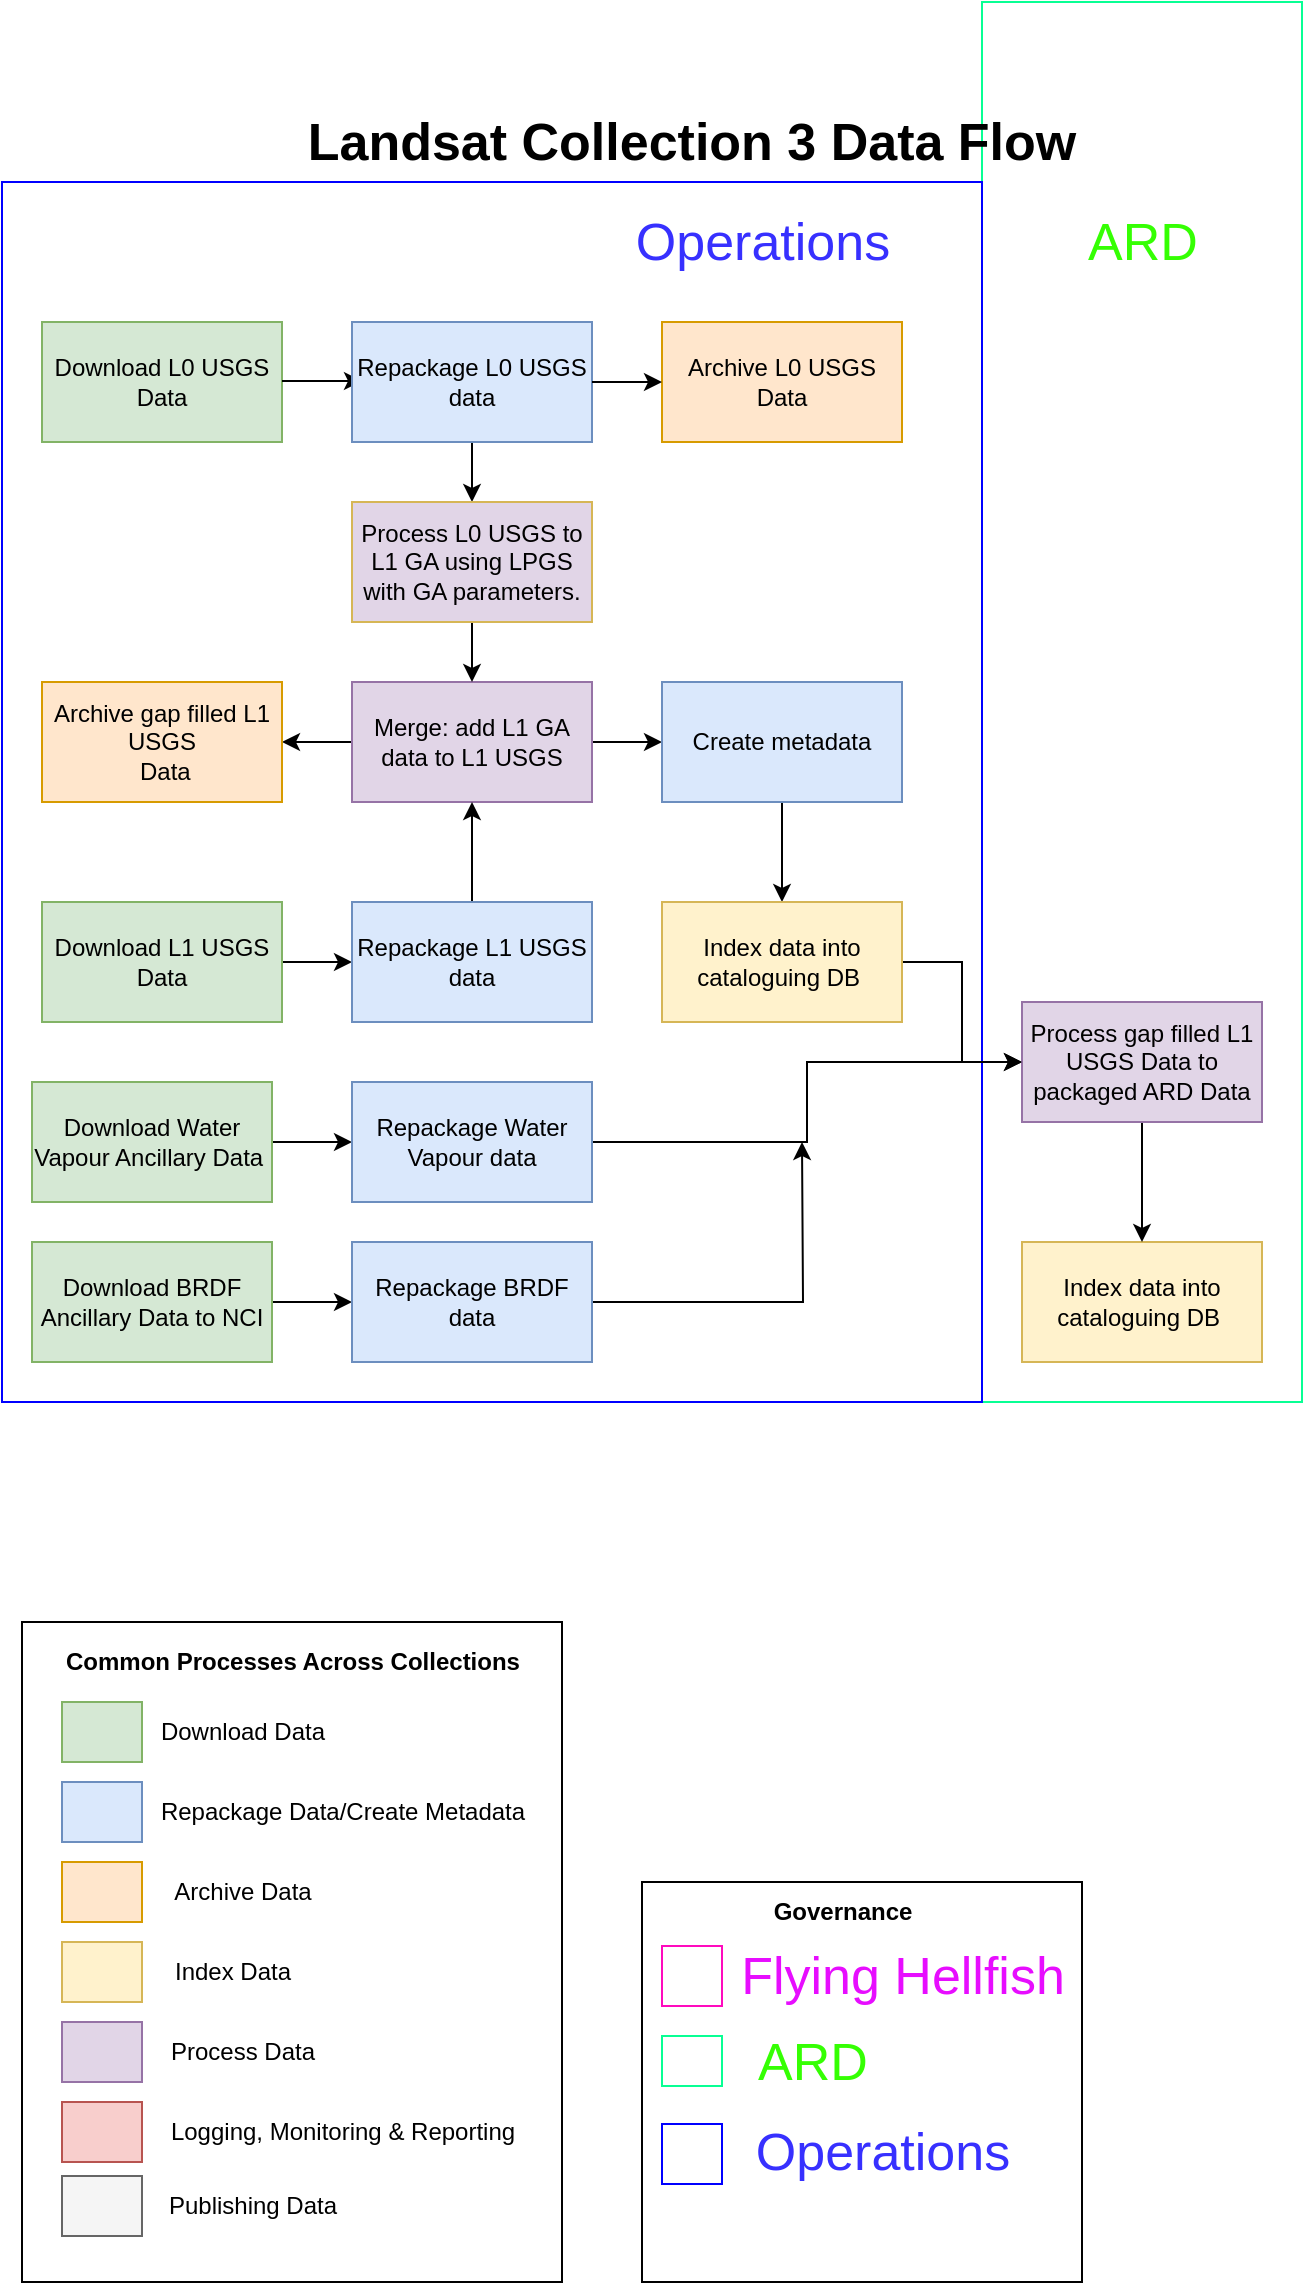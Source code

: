 <mxfile version="13.0.3" type="device"><diagram id="2L8Oo3xiIVleBCv5hXrL" name="Page-1"><mxGraphModel dx="1086" dy="1633" grid="1" gridSize="10" guides="1" tooltips="1" connect="1" arrows="1" fold="1" page="1" pageScale="1" pageWidth="1169" pageHeight="827" math="0" shadow="0"><root><mxCell id="0"/><mxCell id="1" parent="0"/><mxCell id="JFfTzrk-7GzA0J_P_i5j-90" value="" style="rounded=0;whiteSpace=wrap;html=1;labelBackgroundColor=none;fontSize=26;strokeColor=#08FF94;" parent="1" vertex="1"><mxGeometry x="520" y="-340" width="160" height="700" as="geometry"/></mxCell><mxCell id="JFfTzrk-7GzA0J_P_i5j-88" value="" style="rounded=0;whiteSpace=wrap;html=1;labelBackgroundColor=none;fontSize=26;strokeColor=#0000FF;" parent="1" vertex="1"><mxGeometry x="30" y="-250" width="490" height="610" as="geometry"/></mxCell><mxCell id="JFfTzrk-7GzA0J_P_i5j-1" value="Landsat Collection 3 Data Flow" style="text;html=1;strokeColor=none;fillColor=none;align=center;verticalAlign=middle;whiteSpace=wrap;rounded=0;fontStyle=1;fontSize=26;" parent="1" vertex="1"><mxGeometry x="110" y="-280" width="530" height="20" as="geometry"/></mxCell><mxCell id="1PRY0U88CtYkUTZWOUMD-23" style="edgeStyle=orthogonalEdgeStyle;rounded=0;orthogonalLoop=1;jettySize=auto;html=1;" parent="1" source="JFfTzrk-7GzA0J_P_i5j-2" target="JFfTzrk-7GzA0J_P_i5j-4" edge="1"><mxGeometry relative="1" as="geometry"/></mxCell><mxCell id="JFfTzrk-7GzA0J_P_i5j-2" value="Download Water Vapour Ancillary Data&amp;nbsp;" style="rounded=0;whiteSpace=wrap;html=1;fillColor=#d5e8d4;strokeColor=#82b366;" parent="1" vertex="1"><mxGeometry x="45" y="200" width="120" height="60" as="geometry"/></mxCell><mxCell id="1PRY0U88CtYkUTZWOUMD-29" style="edgeStyle=orthogonalEdgeStyle;rounded=0;orthogonalLoop=1;jettySize=auto;html=1;" parent="1" source="JFfTzrk-7GzA0J_P_i5j-4" target="1PRY0U88CtYkUTZWOUMD-13" edge="1"><mxGeometry relative="1" as="geometry"/></mxCell><mxCell id="JFfTzrk-7GzA0J_P_i5j-4" value="Repackage Water Vapour data" style="rounded=0;whiteSpace=wrap;html=1;fillColor=#dae8fc;strokeColor=#6c8ebf;" parent="1" vertex="1"><mxGeometry x="205" y="200" width="120" height="60" as="geometry"/></mxCell><mxCell id="1PRY0U88CtYkUTZWOUMD-17" value="Index data into cataloguing DB&amp;nbsp;" style="rounded=0;whiteSpace=wrap;html=1;fillColor=#fff2cc;strokeColor=#d6b656;" parent="1" vertex="1"><mxGeometry x="540" y="280" width="120" height="60" as="geometry"/></mxCell><mxCell id="1PRY0U88CtYkUTZWOUMD-20" style="edgeStyle=orthogonalEdgeStyle;rounded=0;orthogonalLoop=1;jettySize=auto;html=1;" parent="1" source="JFfTzrk-7GzA0J_P_i5j-17" target="JFfTzrk-7GzA0J_P_i5j-21" edge="1"><mxGeometry relative="1" as="geometry"/></mxCell><mxCell id="JFfTzrk-7GzA0J_P_i5j-17" value="Download BRDF Ancillary Data to NCI" style="rounded=0;whiteSpace=wrap;html=1;fillColor=#d5e8d4;strokeColor=#82b366;" parent="1" vertex="1"><mxGeometry x="45" y="280" width="120" height="60" as="geometry"/></mxCell><mxCell id="1PRY0U88CtYkUTZWOUMD-39" style="edgeStyle=orthogonalEdgeStyle;rounded=0;orthogonalLoop=1;jettySize=auto;html=1;exitX=1;exitY=0.5;exitDx=0;exitDy=0;" parent="1" source="JFfTzrk-7GzA0J_P_i5j-21" edge="1"><mxGeometry relative="1" as="geometry"><mxPoint x="430" y="230" as="targetPoint"/></mxGeometry></mxCell><mxCell id="JFfTzrk-7GzA0J_P_i5j-21" value="Repackage BRDF data" style="rounded=0;whiteSpace=wrap;html=1;fillColor=#dae8fc;strokeColor=#6c8ebf;" parent="1" vertex="1"><mxGeometry x="205" y="280" width="120" height="60" as="geometry"/></mxCell><mxCell id="1PRY0U88CtYkUTZWOUMD-26" style="edgeStyle=orthogonalEdgeStyle;rounded=0;orthogonalLoop=1;jettySize=auto;html=1;" parent="1" source="JFfTzrk-7GzA0J_P_i5j-33" target="JFfTzrk-7GzA0J_P_i5j-79" edge="1"><mxGeometry relative="1" as="geometry"/></mxCell><mxCell id="1PRY0U88CtYkUTZWOUMD-31" style="edgeStyle=orthogonalEdgeStyle;rounded=0;orthogonalLoop=1;jettySize=auto;html=1;" parent="1" source="JFfTzrk-7GzA0J_P_i5j-33" target="1PRY0U88CtYkUTZWOUMD-14" edge="1"><mxGeometry relative="1" as="geometry"/></mxCell><mxCell id="JFfTzrk-7GzA0J_P_i5j-33" value="&lt;span id=&quot;docs-internal-guid-347685b5-7fff-a14c-e350-477d4d46355e&quot;&gt;&lt;span style=&quot;background-color: transparent ; vertical-align: baseline&quot;&gt;&lt;font style=&quot;font-size: 12px&quot;&gt;Merge: add L1 GA data to L1 USGS &lt;/font&gt;&lt;/span&gt;&lt;/span&gt;" style="rounded=0;whiteSpace=wrap;html=1;fillColor=#e1d5e7;strokeColor=#9673a6;" parent="1" vertex="1"><mxGeometry x="205" width="120" height="60" as="geometry"/></mxCell><mxCell id="JFfTzrk-7GzA0J_P_i5j-56" value="" style="rounded=0;whiteSpace=wrap;html=1;labelPosition=center;verticalLabelPosition=middle;align=center;verticalAlign=middle;" parent="1" vertex="1"><mxGeometry x="40" y="470" width="270" height="330" as="geometry"/></mxCell><mxCell id="JFfTzrk-7GzA0J_P_i5j-57" value="Common Processes Across Collections" style="text;html=1;align=center;verticalAlign=middle;resizable=0;points=[];autosize=1;fontStyle=1" parent="1" vertex="1"><mxGeometry x="55" y="480" width="240" height="20" as="geometry"/></mxCell><mxCell id="JFfTzrk-7GzA0J_P_i5j-58" value="" style="rounded=0;whiteSpace=wrap;html=1;labelBackgroundColor=none;fillColor=#d5e8d4;strokeColor=#82b366;" parent="1" vertex="1"><mxGeometry x="60" y="510" width="40" height="30" as="geometry"/></mxCell><mxCell id="JFfTzrk-7GzA0J_P_i5j-59" value="Download Data" style="text;html=1;align=center;verticalAlign=middle;resizable=0;points=[];autosize=1;" parent="1" vertex="1"><mxGeometry x="100" y="515" width="100" height="20" as="geometry"/></mxCell><mxCell id="JFfTzrk-7GzA0J_P_i5j-60" value="" style="rounded=0;whiteSpace=wrap;html=1;fillColor=#dae8fc;strokeColor=#6c8ebf;" parent="1" vertex="1"><mxGeometry x="60" y="550" width="40" height="30" as="geometry"/></mxCell><mxCell id="JFfTzrk-7GzA0J_P_i5j-61" value="Repackage Data/Create Metadata" style="text;html=1;align=center;verticalAlign=middle;resizable=0;points=[];autosize=1;" parent="1" vertex="1"><mxGeometry x="100" y="555" width="200" height="20" as="geometry"/></mxCell><mxCell id="JFfTzrk-7GzA0J_P_i5j-62" value="" style="rounded=0;whiteSpace=wrap;html=1;fillColor=#ffe6cc;strokeColor=#d79b00;" parent="1" vertex="1"><mxGeometry x="60" y="590" width="40" height="30" as="geometry"/></mxCell><mxCell id="JFfTzrk-7GzA0J_P_i5j-63" value="Archive Data" style="text;html=1;align=center;verticalAlign=middle;resizable=0;points=[];autosize=1;" parent="1" vertex="1"><mxGeometry x="110" y="595" width="80" height="20" as="geometry"/></mxCell><mxCell id="JFfTzrk-7GzA0J_P_i5j-64" value="" style="rounded=0;whiteSpace=wrap;html=1;fillColor=#fff2cc;strokeColor=#d6b656;" parent="1" vertex="1"><mxGeometry x="60" y="630" width="40" height="30" as="geometry"/></mxCell><mxCell id="JFfTzrk-7GzA0J_P_i5j-65" value="Index Data" style="text;html=1;align=center;verticalAlign=middle;resizable=0;points=[];autosize=1;" parent="1" vertex="1"><mxGeometry x="110" y="635" width="70" height="20" as="geometry"/></mxCell><mxCell id="JFfTzrk-7GzA0J_P_i5j-66" value="" style="rounded=0;whiteSpace=wrap;html=1;fillColor=#e1d5e7;strokeColor=#9673a6;" parent="1" vertex="1"><mxGeometry x="60" y="670" width="40" height="30" as="geometry"/></mxCell><mxCell id="JFfTzrk-7GzA0J_P_i5j-67" value="Process Data" style="text;html=1;align=center;verticalAlign=middle;resizable=0;points=[];autosize=1;" parent="1" vertex="1"><mxGeometry x="105" y="675" width="90" height="20" as="geometry"/></mxCell><mxCell id="JFfTzrk-7GzA0J_P_i5j-68" value="" style="rounded=0;whiteSpace=wrap;html=1;fillColor=#f8cecc;strokeColor=#b85450;" parent="1" vertex="1"><mxGeometry x="60" y="710" width="40" height="30" as="geometry"/></mxCell><mxCell id="JFfTzrk-7GzA0J_P_i5j-69" value="Logging, Monitoring &amp;amp; Reporting" style="text;html=1;align=center;verticalAlign=middle;resizable=0;points=[];autosize=1;" parent="1" vertex="1"><mxGeometry x="105" y="715" width="190" height="20" as="geometry"/></mxCell><mxCell id="JFfTzrk-7GzA0J_P_i5j-70" value="" style="rounded=0;whiteSpace=wrap;html=1;fillColor=#f5f5f5;strokeColor=#666666;fontColor=#333333;" parent="1" vertex="1"><mxGeometry x="60" y="747" width="40" height="30" as="geometry"/></mxCell><mxCell id="JFfTzrk-7GzA0J_P_i5j-71" value="Publishing Data" style="text;html=1;align=center;verticalAlign=middle;resizable=0;points=[];autosize=1;" parent="1" vertex="1"><mxGeometry x="105" y="752" width="100" height="20" as="geometry"/></mxCell><mxCell id="JFfTzrk-7GzA0J_P_i5j-76" value="Archive L0 USGS Data" style="rounded=0;whiteSpace=wrap;html=1;fillColor=#ffe6cc;strokeColor=#d79b00;" parent="1" vertex="1"><mxGeometry x="360" y="-180" width="120" height="60" as="geometry"/></mxCell><mxCell id="JFfTzrk-7GzA0J_P_i5j-79" value="Archive gap filled L1 USGS&lt;br&gt;&amp;nbsp;Data" style="rounded=0;whiteSpace=wrap;html=1;fillColor=#ffe6cc;strokeColor=#d79b00;" parent="1" vertex="1"><mxGeometry x="50" width="120" height="60" as="geometry"/></mxCell><mxCell id="JFfTzrk-7GzA0J_P_i5j-89" value="&lt;font color=&quot;#3730ff&quot;&gt;Operations&lt;/font&gt;" style="text;html=1;align=center;verticalAlign=middle;resizable=0;points=[];autosize=1;fontSize=26;fontStyle=0" parent="1" vertex="1"><mxGeometry x="340" y="-240" width="140" height="40" as="geometry"/></mxCell><mxCell id="JFfTzrk-7GzA0J_P_i5j-91" value="&lt;font&gt;ARD&lt;/font&gt;" style="text;html=1;align=center;verticalAlign=middle;resizable=0;points=[];autosize=1;fontSize=26;fontStyle=0;fontColor=#35FF03;" parent="1" vertex="1"><mxGeometry x="565" y="-240" width="70" height="40" as="geometry"/></mxCell><mxCell id="JFfTzrk-7GzA0J_P_i5j-98" value="" style="rounded=0;whiteSpace=wrap;html=1;labelPosition=center;verticalLabelPosition=middle;align=center;verticalAlign=middle;" parent="1" vertex="1"><mxGeometry x="350" y="600" width="220" height="200" as="geometry"/></mxCell><mxCell id="JFfTzrk-7GzA0J_P_i5j-99" value="Governance" style="text;html=1;align=center;verticalAlign=middle;resizable=0;points=[];autosize=1;fontStyle=1" parent="1" vertex="1"><mxGeometry x="410" y="605" width="80" height="20" as="geometry"/></mxCell><mxCell id="JFfTzrk-7GzA0J_P_i5j-100" value="" style="rounded=0;whiteSpace=wrap;html=1;labelBackgroundColor=none;fontSize=26;strokeColor=#FF0ABE;" parent="1" vertex="1"><mxGeometry x="360" y="632" width="30" height="30" as="geometry"/></mxCell><mxCell id="JFfTzrk-7GzA0J_P_i5j-101" value="" style="rounded=0;whiteSpace=wrap;html=1;labelBackgroundColor=none;fontSize=26;strokeColor=#08FF94;" parent="1" vertex="1"><mxGeometry x="360" y="677" width="30" height="25" as="geometry"/></mxCell><mxCell id="JFfTzrk-7GzA0J_P_i5j-102" value="" style="rounded=0;whiteSpace=wrap;html=1;labelBackgroundColor=none;fontSize=26;strokeColor=#0000FF;" parent="1" vertex="1"><mxGeometry x="360" y="721" width="30" height="30" as="geometry"/></mxCell><mxCell id="JFfTzrk-7GzA0J_P_i5j-103" value="&lt;font color=&quot;#e70dff&quot;&gt;Flying Hellfish&lt;br&gt;&lt;/font&gt;" style="text;html=1;align=center;verticalAlign=middle;resizable=0;points=[];autosize=1;fontSize=26;fontStyle=0;fontColor=#35FF03;" parent="1" vertex="1"><mxGeometry x="390" y="627" width="180" height="40" as="geometry"/></mxCell><mxCell id="JFfTzrk-7GzA0J_P_i5j-104" value="&lt;font color=&quot;#3730ff&quot;&gt;Operations&lt;/font&gt;" style="text;html=1;align=center;verticalAlign=middle;resizable=0;points=[];autosize=1;fontSize=26;fontStyle=0" parent="1" vertex="1"><mxGeometry x="400" y="715" width="140" height="40" as="geometry"/></mxCell><mxCell id="JFfTzrk-7GzA0J_P_i5j-105" value="&lt;font&gt;ARD&lt;/font&gt;" style="text;html=1;align=center;verticalAlign=middle;resizable=0;points=[];autosize=1;fontSize=26;fontStyle=0;fontColor=#35FF03;" parent="1" vertex="1"><mxGeometry x="400" y="670" width="70" height="40" as="geometry"/></mxCell><mxCell id="JFfTzrk-7GzA0J_P_i5j-106" value="Download L0 USGS Data" style="rounded=0;whiteSpace=wrap;html=1;fillColor=#d5e8d4;strokeColor=#82b366;" parent="1" vertex="1"><mxGeometry x="50" y="-180" width="120" height="60" as="geometry"/></mxCell><mxCell id="JFfTzrk-7GzA0J_P_i5j-107" value="" style="endArrow=classic;html=1;exitX=1;exitY=0.5;exitDx=0;exitDy=0;" parent="1" edge="1"><mxGeometry width="50" height="50" relative="1" as="geometry"><mxPoint x="170" y="-150.5" as="sourcePoint"/><mxPoint x="210" y="-150.5" as="targetPoint"/></mxGeometry></mxCell><mxCell id="1PRY0U88CtYkUTZWOUMD-27" style="edgeStyle=orthogonalEdgeStyle;rounded=0;orthogonalLoop=1;jettySize=auto;html=1;" parent="1" source="JFfTzrk-7GzA0J_P_i5j-108" target="JFfTzrk-7GzA0J_P_i5j-110" edge="1"><mxGeometry relative="1" as="geometry"/></mxCell><mxCell id="JFfTzrk-7GzA0J_P_i5j-108" value="Repackage L0 USGS data" style="rounded=0;whiteSpace=wrap;html=1;fillColor=#dae8fc;strokeColor=#6c8ebf;" parent="1" vertex="1"><mxGeometry x="205" y="-180" width="120" height="60" as="geometry"/></mxCell><mxCell id="1PRY0U88CtYkUTZWOUMD-28" style="edgeStyle=orthogonalEdgeStyle;rounded=0;orthogonalLoop=1;jettySize=auto;html=1;" parent="1" source="JFfTzrk-7GzA0J_P_i5j-110" target="JFfTzrk-7GzA0J_P_i5j-33" edge="1"><mxGeometry relative="1" as="geometry"/></mxCell><mxCell id="JFfTzrk-7GzA0J_P_i5j-110" value="&lt;span id=&quot;docs-internal-guid-3314e49b-7fff-0ffe-2a96-ce71aa8f381f&quot;&gt;&lt;span style=&quot;background-color: transparent ; vertical-align: baseline&quot;&gt;&lt;font style=&quot;font-size: 12px&quot;&gt;Process L0 USGS to L1 GA using LPGS with GA parameters.&lt;/font&gt;&lt;/span&gt;&lt;/span&gt;" style="rounded=0;whiteSpace=wrap;html=1;fillColor=#e1d5e7;strokeColor=#d6b656;" parent="1" vertex="1"><mxGeometry x="205" y="-90" width="120" height="60" as="geometry"/></mxCell><mxCell id="1PRY0U88CtYkUTZWOUMD-6" value="" style="endArrow=classic;html=1;exitX=1;exitY=0.5;exitDx=0;exitDy=0;entryX=0;entryY=0.5;entryDx=0;entryDy=0;" parent="1" source="JFfTzrk-7GzA0J_P_i5j-108" target="JFfTzrk-7GzA0J_P_i5j-76" edge="1"><mxGeometry width="50" height="50" relative="1" as="geometry"><mxPoint x="269.5" y="-180" as="sourcePoint"/><mxPoint x="269.5" y="-220" as="targetPoint"/></mxGeometry></mxCell><mxCell id="1PRY0U88CtYkUTZWOUMD-24" style="edgeStyle=orthogonalEdgeStyle;rounded=0;orthogonalLoop=1;jettySize=auto;html=1;" parent="1" source="1PRY0U88CtYkUTZWOUMD-8" target="1PRY0U88CtYkUTZWOUMD-10" edge="1"><mxGeometry relative="1" as="geometry"/></mxCell><mxCell id="1PRY0U88CtYkUTZWOUMD-8" value="Download L1 USGS Data" style="rounded=0;whiteSpace=wrap;html=1;fillColor=#d5e8d4;strokeColor=#82b366;" parent="1" vertex="1"><mxGeometry x="50" y="110" width="120" height="60" as="geometry"/></mxCell><mxCell id="1PRY0U88CtYkUTZWOUMD-25" style="edgeStyle=orthogonalEdgeStyle;rounded=0;orthogonalLoop=1;jettySize=auto;html=1;" parent="1" source="1PRY0U88CtYkUTZWOUMD-10" target="JFfTzrk-7GzA0J_P_i5j-33" edge="1"><mxGeometry relative="1" as="geometry"/></mxCell><mxCell id="1PRY0U88CtYkUTZWOUMD-10" value="Repackage L1 USGS data" style="rounded=0;whiteSpace=wrap;html=1;fillColor=#dae8fc;strokeColor=#6c8ebf;" parent="1" vertex="1"><mxGeometry x="205" y="110" width="120" height="60" as="geometry"/></mxCell><mxCell id="1PRY0U88CtYkUTZWOUMD-40" style="edgeStyle=orthogonalEdgeStyle;rounded=0;orthogonalLoop=1;jettySize=auto;html=1;" parent="1" source="1PRY0U88CtYkUTZWOUMD-13" target="1PRY0U88CtYkUTZWOUMD-17" edge="1"><mxGeometry relative="1" as="geometry"/></mxCell><mxCell id="1PRY0U88CtYkUTZWOUMD-13" value="Process gap filled L1 USGS Data to packaged ARD Data" style="rounded=0;whiteSpace=wrap;html=1;fillColor=#e1d5e7;strokeColor=#9673a6;" parent="1" vertex="1"><mxGeometry x="540" y="160" width="120" height="60" as="geometry"/></mxCell><mxCell id="1PRY0U88CtYkUTZWOUMD-32" style="edgeStyle=orthogonalEdgeStyle;rounded=0;orthogonalLoop=1;jettySize=auto;html=1;" parent="1" source="1PRY0U88CtYkUTZWOUMD-14" target="1PRY0U88CtYkUTZWOUMD-15" edge="1"><mxGeometry relative="1" as="geometry"/></mxCell><mxCell id="1PRY0U88CtYkUTZWOUMD-14" value="Create metadata" style="rounded=0;whiteSpace=wrap;html=1;fillColor=#dae8fc;strokeColor=#6c8ebf;" parent="1" vertex="1"><mxGeometry x="360" width="120" height="60" as="geometry"/></mxCell><mxCell id="1PRY0U88CtYkUTZWOUMD-35" style="edgeStyle=orthogonalEdgeStyle;rounded=0;orthogonalLoop=1;jettySize=auto;html=1;" parent="1" source="1PRY0U88CtYkUTZWOUMD-15" target="1PRY0U88CtYkUTZWOUMD-13" edge="1"><mxGeometry relative="1" as="geometry"/></mxCell><mxCell id="1PRY0U88CtYkUTZWOUMD-15" value="Index data into cataloguing DB&amp;nbsp;" style="rounded=0;whiteSpace=wrap;html=1;fillColor=#fff2cc;strokeColor=#d6b656;" parent="1" vertex="1"><mxGeometry x="360" y="110" width="120" height="60" as="geometry"/></mxCell></root></mxGraphModel></diagram></mxfile>